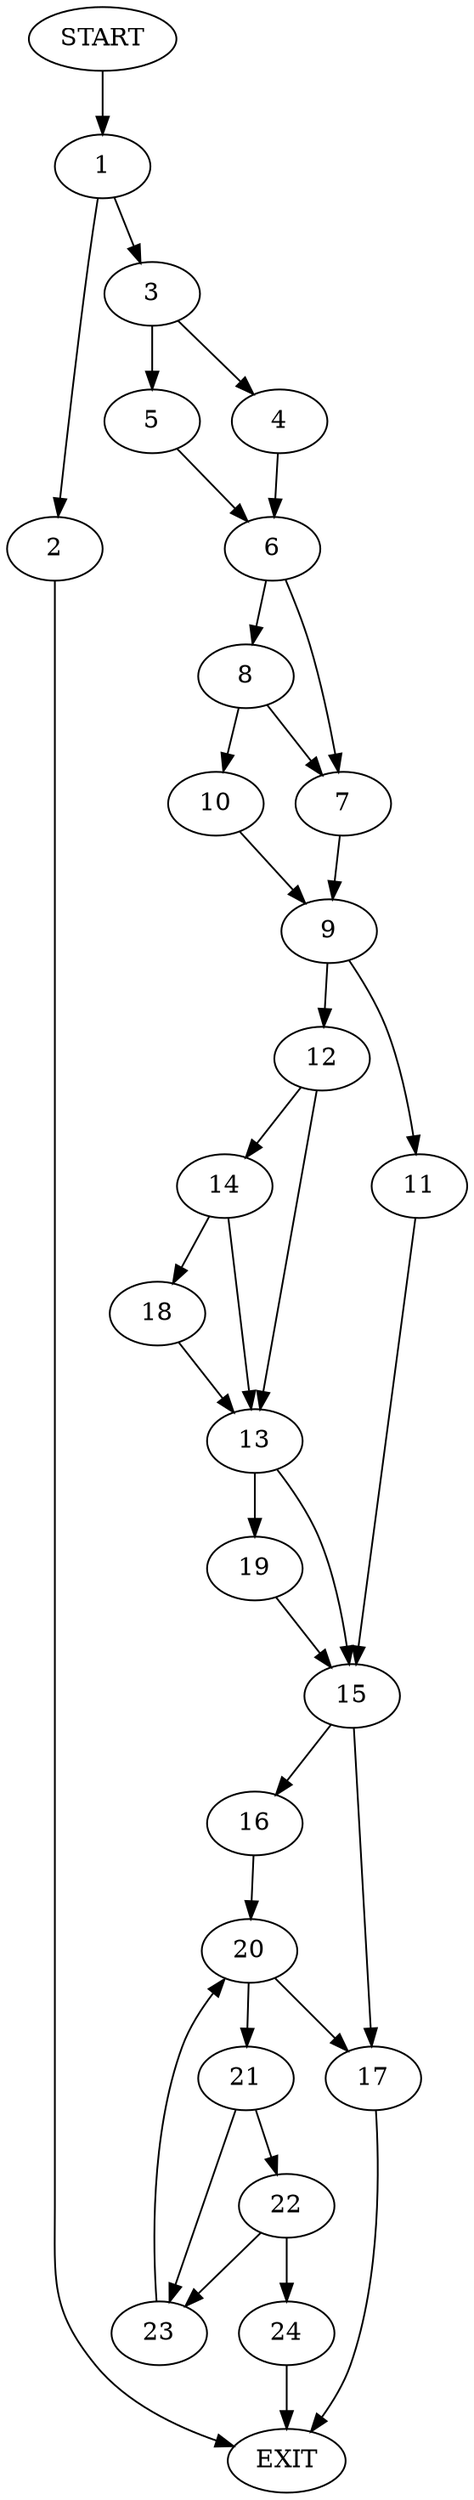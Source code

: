 digraph {
0 [label="START"]
25 [label="EXIT"]
0 -> 1
1 -> 2
1 -> 3
2 -> 25
3 -> 4
3 -> 5
4 -> 6
5 -> 6
6 -> 7
6 -> 8
7 -> 9
8 -> 10
8 -> 7
10 -> 9
9 -> 11
9 -> 12
12 -> 13
12 -> 14
11 -> 15
15 -> 16
15 -> 17
14 -> 18
14 -> 13
13 -> 19
13 -> 15
18 -> 13
19 -> 15
17 -> 25
16 -> 20
20 -> 17
20 -> 21
21 -> 22
21 -> 23
23 -> 20
22 -> 23
22 -> 24
24 -> 25
}
